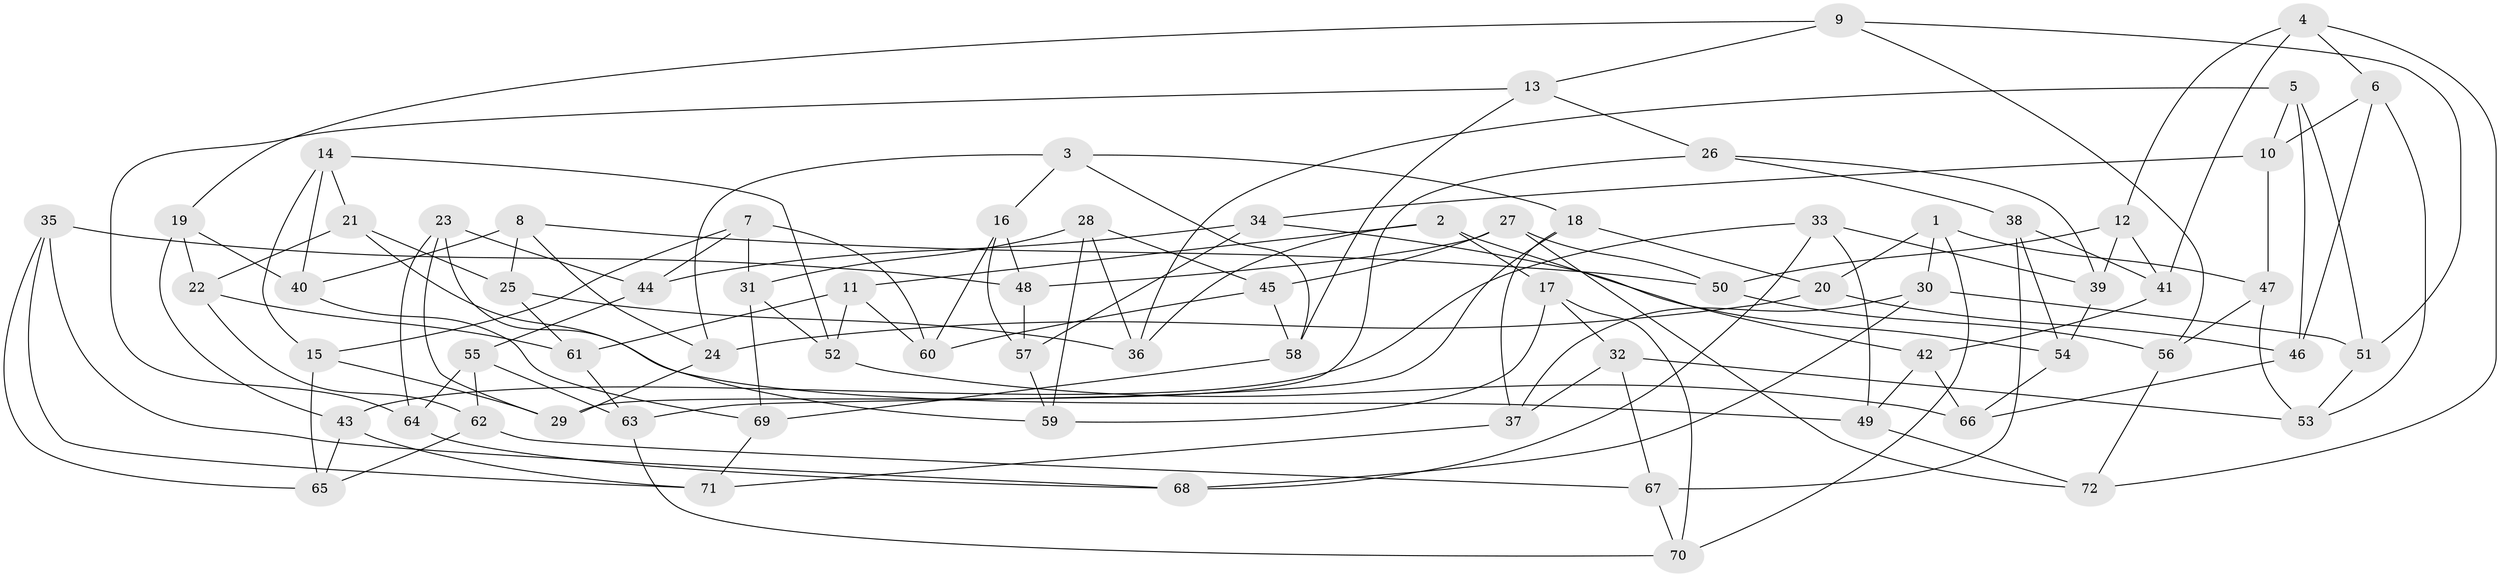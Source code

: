 // coarse degree distribution, {11: 0.019230769230769232, 4: 0.8461538461538461, 10: 0.057692307692307696, 12: 0.019230769230769232, 3: 0.057692307692307696}
// Generated by graph-tools (version 1.1) at 2025/53/03/04/25 22:53:41]
// undirected, 72 vertices, 144 edges
graph export_dot {
  node [color=gray90,style=filled];
  1;
  2;
  3;
  4;
  5;
  6;
  7;
  8;
  9;
  10;
  11;
  12;
  13;
  14;
  15;
  16;
  17;
  18;
  19;
  20;
  21;
  22;
  23;
  24;
  25;
  26;
  27;
  28;
  29;
  30;
  31;
  32;
  33;
  34;
  35;
  36;
  37;
  38;
  39;
  40;
  41;
  42;
  43;
  44;
  45;
  46;
  47;
  48;
  49;
  50;
  51;
  52;
  53;
  54;
  55;
  56;
  57;
  58;
  59;
  60;
  61;
  62;
  63;
  64;
  65;
  66;
  67;
  68;
  69;
  70;
  71;
  72;
  1 -- 70;
  1 -- 20;
  1 -- 47;
  1 -- 30;
  2 -- 42;
  2 -- 17;
  2 -- 36;
  2 -- 11;
  3 -- 16;
  3 -- 58;
  3 -- 18;
  3 -- 24;
  4 -- 6;
  4 -- 12;
  4 -- 72;
  4 -- 41;
  5 -- 36;
  5 -- 10;
  5 -- 46;
  5 -- 51;
  6 -- 53;
  6 -- 10;
  6 -- 46;
  7 -- 60;
  7 -- 44;
  7 -- 15;
  7 -- 31;
  8 -- 25;
  8 -- 24;
  8 -- 40;
  8 -- 50;
  9 -- 19;
  9 -- 56;
  9 -- 13;
  9 -- 51;
  10 -- 34;
  10 -- 47;
  11 -- 61;
  11 -- 60;
  11 -- 52;
  12 -- 39;
  12 -- 50;
  12 -- 41;
  13 -- 26;
  13 -- 58;
  13 -- 64;
  14 -- 40;
  14 -- 15;
  14 -- 21;
  14 -- 52;
  15 -- 29;
  15 -- 65;
  16 -- 48;
  16 -- 57;
  16 -- 60;
  17 -- 32;
  17 -- 70;
  17 -- 59;
  18 -- 37;
  18 -- 20;
  18 -- 63;
  19 -- 43;
  19 -- 22;
  19 -- 40;
  20 -- 46;
  20 -- 24;
  21 -- 49;
  21 -- 25;
  21 -- 22;
  22 -- 62;
  22 -- 61;
  23 -- 59;
  23 -- 29;
  23 -- 64;
  23 -- 44;
  24 -- 29;
  25 -- 61;
  25 -- 36;
  26 -- 29;
  26 -- 38;
  26 -- 39;
  27 -- 50;
  27 -- 72;
  27 -- 45;
  27 -- 48;
  28 -- 31;
  28 -- 45;
  28 -- 36;
  28 -- 59;
  30 -- 51;
  30 -- 37;
  30 -- 68;
  31 -- 52;
  31 -- 69;
  32 -- 53;
  32 -- 67;
  32 -- 37;
  33 -- 49;
  33 -- 68;
  33 -- 43;
  33 -- 39;
  34 -- 44;
  34 -- 54;
  34 -- 57;
  35 -- 71;
  35 -- 65;
  35 -- 48;
  35 -- 68;
  37 -- 71;
  38 -- 67;
  38 -- 41;
  38 -- 54;
  39 -- 54;
  40 -- 69;
  41 -- 42;
  42 -- 49;
  42 -- 66;
  43 -- 71;
  43 -- 65;
  44 -- 55;
  45 -- 60;
  45 -- 58;
  46 -- 66;
  47 -- 53;
  47 -- 56;
  48 -- 57;
  49 -- 72;
  50 -- 56;
  51 -- 53;
  52 -- 66;
  54 -- 66;
  55 -- 63;
  55 -- 64;
  55 -- 62;
  56 -- 72;
  57 -- 59;
  58 -- 69;
  61 -- 63;
  62 -- 67;
  62 -- 65;
  63 -- 70;
  64 -- 68;
  67 -- 70;
  69 -- 71;
}

